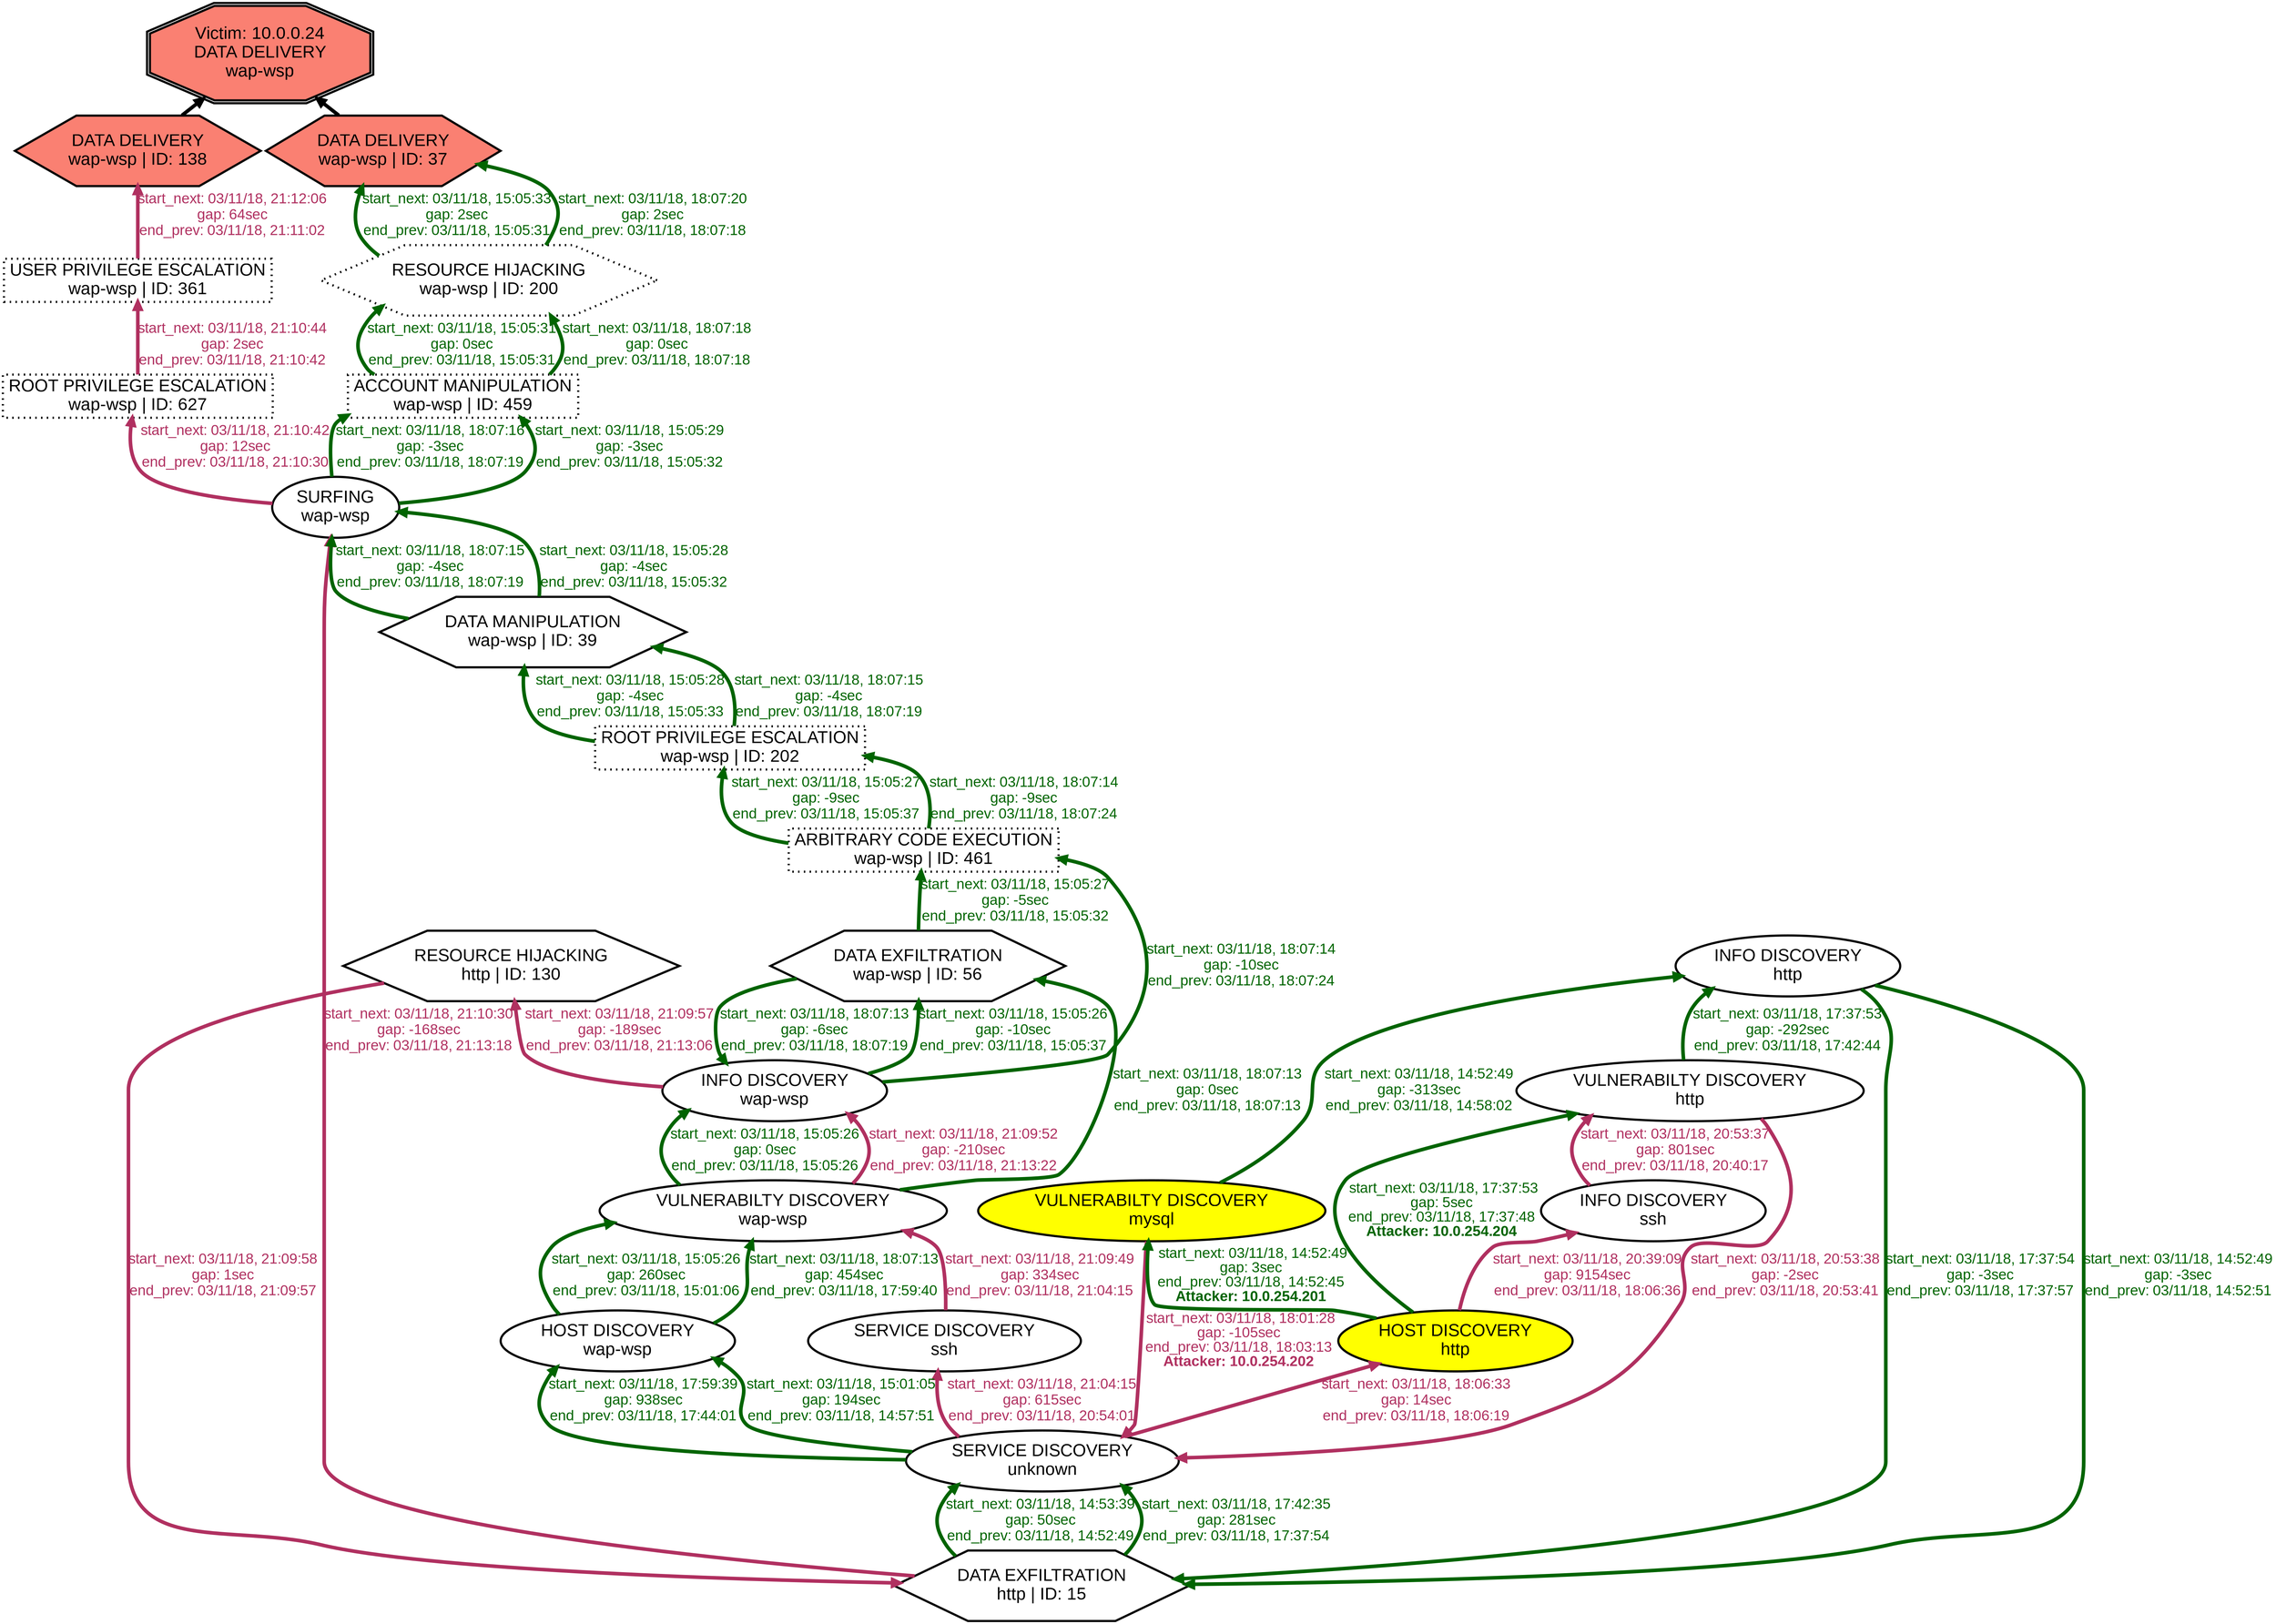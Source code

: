 digraph DATADELIVERYwapwsp {
rankdir="BT"; 
 graph [ nodesep="0.1", ranksep="0.02"] 
 node [ fontname=Arial, fontsize=24,penwidth=3]; 
 edge [ fontname=Arial, fontsize=20,penwidth=5 ];
"Victim: 10.0.0.24
DATA DELIVERY
wap-wsp" [shape=doubleoctagon, style=filled, fillcolor=salmon];
{ rank = max; "Victim: 10.0.0.24
DATA DELIVERY
wap-wsp"}
"DATA DELIVERY
wap-wsp | ID: 37" -> "Victim: 10.0.0.24
DATA DELIVERY
wap-wsp"
"DATA DELIVERY
wap-wsp | ID: 37" [style=filled, fillcolor= salmon]
"DATA DELIVERY
wap-wsp | ID: 138" -> "Victim: 10.0.0.24
DATA DELIVERY
wap-wsp"
"DATA DELIVERY
wap-wsp | ID: 138" [style=filled, fillcolor= salmon]
{ rank=same; "DATA DELIVERY
wap-wsp | ID: 37" "DATA DELIVERY
wap-wsp | ID: 138"}
"VULNERABILTY DISCOVERY
mysql" [style=filled, fillcolor= yellow]
"VULNERABILTY DISCOVERY
mysql" -> "SERVICE DISCOVERY
unknown" [ color=maroon] [label=<<font color="maroon"> start_next: 03/11/18, 18:01:28<br/>gap: -105sec<br/>end_prev: 03/11/18, 18:03:13</font><br/><font color="maroon"><b>Attacker: 10.0.254.202</b></font>>]
"SERVICE DISCOVERY
unknown" -> "HOST DISCOVERY
http" [ label="start_next: 03/11/18, 18:06:33
gap: 14sec
end_prev: 03/11/18, 18:06:19"][ fontcolor="maroon" color=maroon]
"HOST DISCOVERY
http" -> "INFO DISCOVERY
ssh" [ label="start_next: 03/11/18, 20:39:09
gap: 9154sec
end_prev: 03/11/18, 18:06:36"][ fontcolor="maroon" color=maroon]
"INFO DISCOVERY
ssh" -> "VULNERABILTY DISCOVERY
http" [ label="start_next: 03/11/18, 20:53:37
gap: 801sec
end_prev: 03/11/18, 20:40:17"][ fontcolor="maroon" color=maroon]
"VULNERABILTY DISCOVERY
http" -> "SERVICE DISCOVERY
unknown" [ label="start_next: 03/11/18, 20:53:38
gap: -2sec
end_prev: 03/11/18, 20:53:41"][ fontcolor="maroon" color=maroon]
"SERVICE DISCOVERY
unknown" -> "SERVICE DISCOVERY
ssh" [ label="start_next: 03/11/18, 21:04:15
gap: 615sec
end_prev: 03/11/18, 20:54:01"][ fontcolor="maroon" color=maroon]
"SERVICE DISCOVERY
ssh" -> "VULNERABILTY DISCOVERY
wap-wsp" [ label="start_next: 03/11/18, 21:09:49
gap: 334sec
end_prev: 03/11/18, 21:04:15"][ fontcolor="maroon" color=maroon]
"VULNERABILTY DISCOVERY
wap-wsp" -> "INFO DISCOVERY
wap-wsp" [ label="start_next: 03/11/18, 21:09:52
gap: -210sec
end_prev: 03/11/18, 21:13:22"][ fontcolor="maroon" color=maroon]
"INFO DISCOVERY
wap-wsp" -> "RESOURCE HIJACKING
http | ID: 130" [ label="start_next: 03/11/18, 21:09:57
gap: -189sec
end_prev: 03/11/18, 21:13:06"][ fontcolor="maroon" color=maroon]
"RESOURCE HIJACKING
http | ID: 130" -> "DATA EXFILTRATION
http | ID: 15" [ label="start_next: 03/11/18, 21:09:58
gap: 1sec
end_prev: 03/11/18, 21:09:57"][ fontcolor="maroon" color=maroon]
"DATA EXFILTRATION
http | ID: 15" -> "SURFING
wap-wsp" [ label="start_next: 03/11/18, 21:10:30
gap: -168sec
end_prev: 03/11/18, 21:13:18"][ fontcolor="maroon" color=maroon]
"SURFING
wap-wsp" -> "ROOT PRIVILEGE ESCALATION
wap-wsp | ID: 627" [ label="start_next: 03/11/18, 21:10:42
gap: 12sec
end_prev: 03/11/18, 21:10:30"][ fontcolor="maroon" color=maroon]
"ROOT PRIVILEGE ESCALATION
wap-wsp | ID: 627" -> "USER PRIVILEGE ESCALATION
wap-wsp | ID: 361" [ label="start_next: 03/11/18, 21:10:44
gap: 2sec
end_prev: 03/11/18, 21:10:42"][ fontcolor="maroon" color=maroon]
"USER PRIVILEGE ESCALATION
wap-wsp | ID: 361" -> "DATA DELIVERY
wap-wsp | ID: 138" [ label="start_next: 03/11/18, 21:12:06
gap: 64sec
end_prev: 03/11/18, 21:11:02"][ fontcolor="maroon" color=maroon]
"HOST DISCOVERY
http" [style=filled, fillcolor= yellow]
"HOST DISCOVERY
http" -> "VULNERABILTY DISCOVERY
mysql" [ color=darkgreen] [label=<<font color="darkgreen"> start_next: 03/11/18, 14:52:49<br/>gap: 3sec<br/>end_prev: 03/11/18, 14:52:45</font><br/><font color="darkgreen"><b>Attacker: 10.0.254.201</b></font>>]
"VULNERABILTY DISCOVERY
mysql" -> "INFO DISCOVERY
http" [ label="start_next: 03/11/18, 14:52:49
gap: -313sec
end_prev: 03/11/18, 14:58:02"][ fontcolor="darkgreen" color=darkgreen]
"INFO DISCOVERY
http" -> "DATA EXFILTRATION
http | ID: 15" [ label="start_next: 03/11/18, 14:52:49
gap: -3sec
end_prev: 03/11/18, 14:52:51"][ fontcolor="darkgreen" color=darkgreen]
"DATA EXFILTRATION
http | ID: 15" -> "SERVICE DISCOVERY
unknown" [ label="start_next: 03/11/18, 14:53:39
gap: 50sec
end_prev: 03/11/18, 14:52:49"][ fontcolor="darkgreen" color=darkgreen]
"SERVICE DISCOVERY
unknown" -> "HOST DISCOVERY
wap-wsp" [ label="start_next: 03/11/18, 15:01:05
gap: 194sec
end_prev: 03/11/18, 14:57:51"][ fontcolor="darkgreen" color=darkgreen]
"HOST DISCOVERY
wap-wsp" -> "VULNERABILTY DISCOVERY
wap-wsp" [ label="start_next: 03/11/18, 15:05:26
gap: 260sec
end_prev: 03/11/18, 15:01:06"][ fontcolor="darkgreen" color=darkgreen]
"VULNERABILTY DISCOVERY
wap-wsp" -> "INFO DISCOVERY
wap-wsp" [ label="start_next: 03/11/18, 15:05:26
gap: 0sec
end_prev: 03/11/18, 15:05:26"][ fontcolor="darkgreen" color=darkgreen]
"INFO DISCOVERY
wap-wsp" -> "DATA EXFILTRATION
wap-wsp | ID: 56" [ label="start_next: 03/11/18, 15:05:26
gap: -10sec
end_prev: 03/11/18, 15:05:37"][ fontcolor="darkgreen" color=darkgreen]
"DATA EXFILTRATION
wap-wsp | ID: 56" -> "ARBITRARY CODE EXECUTION
wap-wsp | ID: 461" [ label="start_next: 03/11/18, 15:05:27
gap: -5sec
end_prev: 03/11/18, 15:05:32"][ fontcolor="darkgreen" color=darkgreen]
"ARBITRARY CODE EXECUTION
wap-wsp | ID: 461" -> "ROOT PRIVILEGE ESCALATION
wap-wsp | ID: 202" [ label="start_next: 03/11/18, 15:05:27
gap: -9sec
end_prev: 03/11/18, 15:05:37"][ fontcolor="darkgreen" color=darkgreen]
"ROOT PRIVILEGE ESCALATION
wap-wsp | ID: 202" -> "DATA MANIPULATION
wap-wsp | ID: 39" [ label="start_next: 03/11/18, 15:05:28
gap: -4sec
end_prev: 03/11/18, 15:05:33"][ fontcolor="darkgreen" color=darkgreen]
"DATA MANIPULATION
wap-wsp | ID: 39" -> "SURFING
wap-wsp" [ label="start_next: 03/11/18, 15:05:28
gap: -4sec
end_prev: 03/11/18, 15:05:32"][ fontcolor="darkgreen" color=darkgreen]
"SURFING
wap-wsp" -> "ACCOUNT MANIPULATION
wap-wsp | ID: 459" [ label="start_next: 03/11/18, 15:05:29
gap: -3sec
end_prev: 03/11/18, 15:05:32"][ fontcolor="darkgreen" color=darkgreen]
"ACCOUNT MANIPULATION
wap-wsp | ID: 459" -> "RESOURCE HIJACKING
wap-wsp | ID: 200" [ label="start_next: 03/11/18, 15:05:31
gap: 0sec
end_prev: 03/11/18, 15:05:31"][ fontcolor="darkgreen" color=darkgreen]
"RESOURCE HIJACKING
wap-wsp | ID: 200" -> "DATA DELIVERY
wap-wsp | ID: 37" [ label="start_next: 03/11/18, 15:05:33
gap: 2sec
end_prev: 03/11/18, 15:05:31"][ fontcolor="darkgreen" color=darkgreen]
"HOST DISCOVERY
http" [style=filled, fillcolor= yellow]
"HOST DISCOVERY
http" -> "VULNERABILTY DISCOVERY
http" [ color=darkgreen] [label=<<font color="darkgreen"> start_next: 03/11/18, 17:37:53<br/>gap: 5sec<br/>end_prev: 03/11/18, 17:37:48</font><br/><font color="darkgreen"><b>Attacker: 10.0.254.204</b></font>>]
"VULNERABILTY DISCOVERY
http" -> "INFO DISCOVERY
http" [ label="start_next: 03/11/18, 17:37:53
gap: -292sec
end_prev: 03/11/18, 17:42:44"][ fontcolor="darkgreen" color=darkgreen]
"INFO DISCOVERY
http" -> "DATA EXFILTRATION
http | ID: 15" [ label="start_next: 03/11/18, 17:37:54
gap: -3sec
end_prev: 03/11/18, 17:37:57"][ fontcolor="darkgreen" color=darkgreen]
"DATA EXFILTRATION
http | ID: 15" -> "SERVICE DISCOVERY
unknown" [ label="start_next: 03/11/18, 17:42:35
gap: 281sec
end_prev: 03/11/18, 17:37:54"][ fontcolor="darkgreen" color=darkgreen]
"SERVICE DISCOVERY
unknown" -> "HOST DISCOVERY
wap-wsp" [ label="start_next: 03/11/18, 17:59:39
gap: 938sec
end_prev: 03/11/18, 17:44:01"][ fontcolor="darkgreen" color=darkgreen]
"HOST DISCOVERY
wap-wsp" -> "VULNERABILTY DISCOVERY
wap-wsp" [ label="start_next: 03/11/18, 18:07:13
gap: 454sec
end_prev: 03/11/18, 17:59:40"][ fontcolor="darkgreen" color=darkgreen]
"VULNERABILTY DISCOVERY
wap-wsp" -> "DATA EXFILTRATION
wap-wsp | ID: 56" [ label="start_next: 03/11/18, 18:07:13
gap: 0sec
end_prev: 03/11/18, 18:07:13"][ fontcolor="darkgreen" color=darkgreen]
"DATA EXFILTRATION
wap-wsp | ID: 56" -> "INFO DISCOVERY
wap-wsp" [ label="start_next: 03/11/18, 18:07:13
gap: -6sec
end_prev: 03/11/18, 18:07:19"][ fontcolor="darkgreen" color=darkgreen]
"INFO DISCOVERY
wap-wsp" -> "ARBITRARY CODE EXECUTION
wap-wsp | ID: 461" [ label="start_next: 03/11/18, 18:07:14
gap: -10sec
end_prev: 03/11/18, 18:07:24"][ fontcolor="darkgreen" color=darkgreen]
"ARBITRARY CODE EXECUTION
wap-wsp | ID: 461" -> "ROOT PRIVILEGE ESCALATION
wap-wsp | ID: 202" [ label="start_next: 03/11/18, 18:07:14
gap: -9sec
end_prev: 03/11/18, 18:07:24"][ fontcolor="darkgreen" color=darkgreen]
"ROOT PRIVILEGE ESCALATION
wap-wsp | ID: 202" -> "DATA MANIPULATION
wap-wsp | ID: 39" [ label="start_next: 03/11/18, 18:07:15
gap: -4sec
end_prev: 03/11/18, 18:07:19"][ fontcolor="darkgreen" color=darkgreen]
"DATA MANIPULATION
wap-wsp | ID: 39" -> "SURFING
wap-wsp" [ label="start_next: 03/11/18, 18:07:15
gap: -4sec
end_prev: 03/11/18, 18:07:19"][ fontcolor="darkgreen" color=darkgreen]
"SURFING
wap-wsp" -> "ACCOUNT MANIPULATION
wap-wsp | ID: 459" [ label="start_next: 03/11/18, 18:07:16
gap: -3sec
end_prev: 03/11/18, 18:07:19"][ fontcolor="darkgreen" color=darkgreen]
"ACCOUNT MANIPULATION
wap-wsp | ID: 459" -> "RESOURCE HIJACKING
wap-wsp | ID: 200" [ label="start_next: 03/11/18, 18:07:18
gap: 0sec
end_prev: 03/11/18, 18:07:18"][ fontcolor="darkgreen" color=darkgreen]
"RESOURCE HIJACKING
wap-wsp | ID: 200" -> "DATA DELIVERY
wap-wsp | ID: 37" [ label="start_next: 03/11/18, 18:07:20
gap: 2sec
end_prev: 03/11/18, 18:07:18"][ fontcolor="darkgreen" color=darkgreen]
"VULNERABILTY DISCOVERY
mysql" [shape=oval]
"VULNERABILTY DISCOVERY
mysql" [tooltip="ET SCAN Suspicious inbound to mySQL port 3306
ET SCAN Suspicious inbound to MSSQL port 1433
ET SCAN Suspicious inbound to PostgreSQL port 5432
ET SCAN Nikto Web App Scan in Progress
ET SCAN Suspicious inbound to Oracle SQL port 1521
ET SCAN Suspicious inbound to mSQL port 4333"]
"SERVICE DISCOVERY
unknown" [shape=oval]
"SERVICE DISCOVERY
unknown" [tooltip="ET SCAN Potential SSH Scan
ET SCAN Potential VNC Scan 5900-5920
ET SCAN Potential VNC Scan 5800-5820
ET SCAN NMAP OS Detection Probe"]
"HOST DISCOVERY
http" [shape=oval]
"HOST DISCOVERY
http" [tooltip="ET SCAN Nmap Scripting Engine User-Agent Detected (Nmap Scripting Engine)
ET SCAN Possible Nmap User-Agent Observed"]
"INFO DISCOVERY
ssh" [shape=oval]
"INFO DISCOVERY
ssh" [tooltip="ET INFO NetSSH SSH Version String Hardcoded in Metasploit"]
"VULNERABILTY DISCOVERY
http" [shape=oval]
"VULNERABILTY DISCOVERY
http" [tooltip="ET SCAN Suspicious inbound to mySQL port 3306
ET SCAN Suspicious inbound to MSSQL port 1433
ET SCAN Suspicious inbound to PostgreSQL port 5432
ET SCAN Nikto Web App Scan in Progress
ET SCAN Suspicious inbound to Oracle SQL port 1521
ET SCAN OpenVAS User-Agent Inbound
ET SCAN Suspicious inbound to mSQL port 4333"]
"SERVICE DISCOVERY
ssh" [shape=oval]
"SERVICE DISCOVERY
ssh" [tooltip="ET SCAN Potential SSH Scan"]
"VULNERABILTY DISCOVERY
wap-wsp" [shape=oval]
"VULNERABILTY DISCOVERY
wap-wsp" [tooltip="ET SCAN Nikto Web App Scan in Progress
ET SCAN OpenVAS User-Agent Inbound"]
"INFO DISCOVERY
wap-wsp" [shape=oval]
"INFO DISCOVERY
wap-wsp" [tooltip="GPL WEB_SERVER viewcode access
GPL WEB_SERVER .htaccess access
GPL WEB_SERVER writeto.cnf access
GPL WEB_SERVER iisadmin access
GPL WEB_SERVER services.cnf access
GPL EXPLOIT unicode directory traversal attempt
GPL WEB_SERVER service.cnf access
GPL EXPLOIT iisadmpwd attempt
GPL ATTACK_RESPONSE directory listing
ET WEB_SERVER PHP SESSION SuperGlobal in URI
GPL WEB_SERVER /~root access
GPL WEB_SERVER authors.pwd access
ET WEB_SERVER PHP ENV SuperGlobal in URI
GPL EXPLOIT .cnf access
ET POLICY Proxy TRACE Request - inbound
GPL WEB_SERVER .htpasswd access
GPL WEB_SERVER global.asa access
ET WEB_SERVER PHP SERVER SuperGlobal in URI
GPL EXPLOIT fpcount access
GPL WEB_SERVER globals.pl access
GPL WEB_SERVER service.pwd
GPL EXPLOIT ISAPI .idq attempt
ET WEB_SERVER PHP Easteregg Information-Disclosure (phpinfo)
GPL WEB_SERVER printenv access
ET SCAN SFTP/FTP Password Exposure via sftp-config.json
GPL WEB_SERVER author.exe access
GPL EXPLOIT iissamples access
GPL EXPLOIT .htr access
ET WEB_SERVER PHP REQUEST SuperGlobal in URI"]
"RESOURCE HIJACKING
http | ID: 130" [shape=hexagon]
"RESOURCE HIJACKING
http | ID: 130" [tooltip="GPL WEB_SERVER Oracle Java Process Manager access"]
"DATA EXFILTRATION
http | ID: 15" [shape=hexagon]
"DATA EXFILTRATION
http | ID: 15" [tooltip="GPL EXPLOIT ISAPI .ida access
ET WEB_SERVER IIS 8.3 Filename With Wildcard (Possible File/Dir Bruteforce)
ET WEB_SERVER Possible XXE SYSTEM ENTITY in POST BODY.
ET INFO WinHttp AutoProxy Request wpad.dat Possible BadTunnel
GPL EXPLOIT ISAPI .idq access"]
"SURFING
wap-wsp" [shape=oval]
"SURFING
wap-wsp" [tooltip="ET WEB_SERVER WEB-PHP phpinfo access"]
"ROOT PRIVILEGE ESCALATION
wap-wsp | ID: 627" [style="dotted", shape=box]
"ROOT PRIVILEGE ESCALATION
wap-wsp | ID: 627" [tooltip="ET WEB_SERVER ColdFusion administrator access"]
"USER PRIVILEGE ESCALATION
wap-wsp | ID: 361" [style="dotted", shape=box]
"USER PRIVILEGE ESCALATION
wap-wsp | ID: 361" [tooltip="ET POLICY Outgoing Basic Auth Base64 HTTP Password detected unencrypted
ET POLICY Incoming Basic Auth Base64 HTTP Password detected unencrypted
ET WEB_SPECIFIC_APPS Microhard Systems 3G/4G Cellular Ethernet and Serial Gateway - Default Credentials"]
"DATA DELIVERY
wap-wsp | ID: 138" [shape=hexagon]
"DATA DELIVERY
wap-wsp | ID: 138" [tooltip="ET WEB_SERVER PHP tags in HTTP POST
GPL WEB_SERVER perl post attempt"]
"INFO DISCOVERY
http" [shape=oval]
"INFO DISCOVERY
http" [tooltip="GPL WEB_SERVER .htaccess access
GPL WEB_SERVER /~root access
GPL WEB_SERVER iisadmin access
GPL WEB_SERVER printenv access
GPL EXPLOIT .cnf access
ET POLICY Proxy TRACE Request - inbound
GPL WEB_SERVER .htpasswd access
GPL EXPLOIT .htr access"]
"HOST DISCOVERY
wap-wsp" [shape=oval]
"HOST DISCOVERY
wap-wsp" [tooltip="ET SCAN Nmap Scripting Engine User-Agent Detected (Nmap Scripting Engine)
ET SCAN Possible Nmap User-Agent Observed"]
"DATA EXFILTRATION
wap-wsp | ID: 56" [shape=hexagon]
"DATA EXFILTRATION
wap-wsp | ID: 56" [tooltip="GPL WEB_SERVER Tomcat server snoop access
GPL EXPLOIT ISAPI .ida access
GPL EXPLOIT /msadc/samples/ access
ET WEB_SERVER /system32/ in Uri - Possible Protected Directory Access Attempt
ET WEB_SPECIFIC_APPS PHP-CGI query string parameter vulnerability
ET WEB_SERVER /etc/shadow Detected in URI
GPL EXPLOIT ISAPI .idq access"]
"ARBITRARY CODE EXECUTION
wap-wsp | ID: 461" [style="dotted", shape=box]
"ARBITRARY CODE EXECUTION
wap-wsp | ID: 461" [tooltip="ET WEB_SPECIFIC_APPS BASE base_stat_common.php remote file include
ET WEB_SPECIFIC_APPS Golem Gaming Portal root_path Parameter Remote File inclusion Attempt
ET WEB_SPECIFIC_APPS WEB-PHP RCE PHPBB 2004-1315
ET CURRENT_EVENTS QNAP Shellshock CVE-2014-6271
ET WEB_SERVER Exploit Suspected PHP Injection Attack (cmd=)
ET WEB_SERVER Possible CVE-2014-6271 Attempt in Headers"]
"ROOT PRIVILEGE ESCALATION
wap-wsp | ID: 202" [style="dotted", shape=box]
"ROOT PRIVILEGE ESCALATION
wap-wsp | ID: 202" [tooltip="ET WEB_SERVER ColdFusion administrator access
ETPRO WEB_SPECIFIC_APPS ipTIME firmware < 9.58 RCE
GPL EXPLOIT administrators.pwd access
GPL EXPLOIT CodeRed v2 root.exe access"]
"DATA MANIPULATION
wap-wsp | ID: 39" [shape=hexagon]
"DATA MANIPULATION
wap-wsp | ID: 39" [tooltip="ET WEB_SERVER Possible SQL Injection Attempt SELECT FROM
ET WEB_SERVER Possible SQL Injection Attempt UNION SELECT"]
"ACCOUNT MANIPULATION
wap-wsp | ID: 459" [style="dotted", shape=box]
"ACCOUNT MANIPULATION
wap-wsp | ID: 459" [tooltip="GPL EXPLOIT /iisadmpwd/aexp2.htr access
ET WEB_SERVER SELECT USER SQL Injection Attempt in URI"]
"RESOURCE HIJACKING
wap-wsp | ID: 200" [style="dotted", shape=hexagon]
"RESOURCE HIJACKING
wap-wsp | ID: 200" [tooltip="GPL WEB_SERVER Oracle Java Process Manager access"]
"DATA DELIVERY
wap-wsp | ID: 37" [shape=hexagon]
"DATA DELIVERY
wap-wsp | ID: 37" [tooltip="ET WEB_SPECIFIC_APPS SAPID get_infochannel.inc.php Remote File inclusion Attempt
ET WEB_SPECIFIC_APPS Possible OpenSiteAdmin pageHeader.php Remote File Inclusion Attempt"]
}
